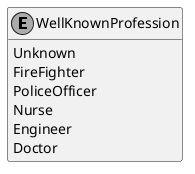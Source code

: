 ﻿@startuml
skinparam monochrome true
hide empty members

enum WellKnownProfession {
    Unknown
    FireFighter
    PoliceOfficer
    Nurse
    Engineer
    Doctor
}

@enduml
